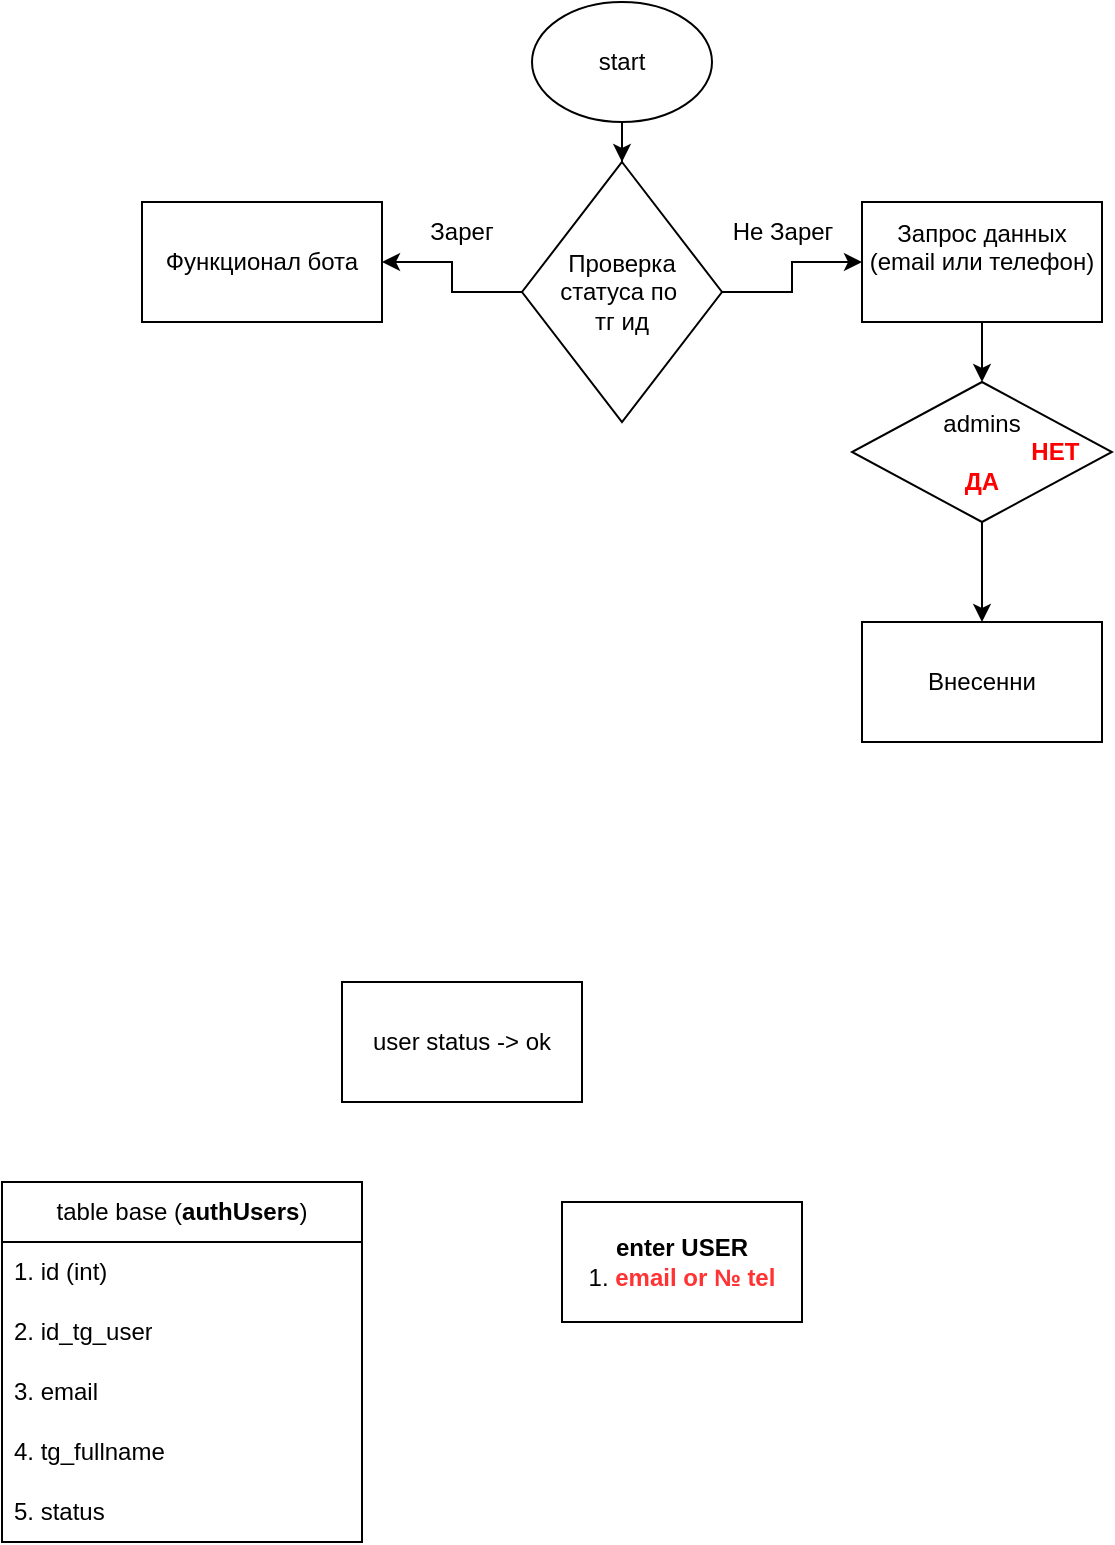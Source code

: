 <mxfile version="22.0.7" type="github">
  <diagram name="Страница — 1" id="HV1xr7kACfmK--PHIMH8">
    <mxGraphModel dx="1195" dy="628" grid="1" gridSize="10" guides="1" tooltips="1" connect="1" arrows="1" fold="1" page="1" pageScale="1" pageWidth="827" pageHeight="1169" math="0" shadow="0">
      <root>
        <mxCell id="0" />
        <mxCell id="1" parent="0" />
        <mxCell id="cB9tNOrdEAfvo9i-5LgS-4" value="" style="edgeStyle=orthogonalEdgeStyle;rounded=0;orthogonalLoop=1;jettySize=auto;html=1;" edge="1" parent="1" source="fbdDRWzfz0w073XtA8N0-1" target="cB9tNOrdEAfvo9i-5LgS-3">
          <mxGeometry relative="1" as="geometry" />
        </mxCell>
        <mxCell id="fbdDRWzfz0w073XtA8N0-1" value="start" style="ellipse;whiteSpace=wrap;html=1;" parent="1" vertex="1">
          <mxGeometry x="335" y="10" width="90" height="60" as="geometry" />
        </mxCell>
        <mxCell id="fbdDRWzfz0w073XtA8N0-5" value="&lt;b&gt;enter USER&lt;/b&gt;&lt;br&gt;1. &lt;font color=&quot;#ff3333&quot;&gt;&lt;b&gt;email or № tel&lt;/b&gt;&lt;/font&gt;" style="whiteSpace=wrap;html=1;" parent="1" vertex="1">
          <mxGeometry x="350" y="610" width="120" height="60" as="geometry" />
        </mxCell>
        <mxCell id="cB9tNOrdEAfvo9i-5LgS-14" value="" style="edgeStyle=orthogonalEdgeStyle;rounded=0;orthogonalLoop=1;jettySize=auto;html=1;" edge="1" parent="1" source="fbdDRWzfz0w073XtA8N0-7" target="cB9tNOrdEAfvo9i-5LgS-13">
          <mxGeometry relative="1" as="geometry" />
        </mxCell>
        <mxCell id="fbdDRWzfz0w073XtA8N0-7" value="admins&lt;br&gt;&lt;div style=&quot;text-align: right;&quot;&gt;&lt;span style=&quot;background-color: initial;&quot;&gt;&lt;font color=&quot;#ff0000&quot;&gt;&lt;b&gt;&amp;nbsp; &amp;nbsp; &amp;nbsp; &amp;nbsp; &amp;nbsp; &amp;nbsp; &amp;nbsp; &amp;nbsp; &amp;nbsp; &amp;nbsp; &amp;nbsp; НЕТ&lt;/b&gt;&lt;/font&gt;&lt;/span&gt;&lt;/div&gt;&lt;div style=&quot;&quot;&gt;&lt;span style=&quot;background-color: initial;&quot;&gt;&lt;font color=&quot;#ff0000&quot;&gt;&lt;b&gt;ДА&lt;/b&gt;&lt;/font&gt;&lt;/span&gt;&lt;/div&gt;" style="rhombus;whiteSpace=wrap;html=1;" parent="1" vertex="1">
          <mxGeometry x="495" y="200" width="130" height="70" as="geometry" />
        </mxCell>
        <mxCell id="fbdDRWzfz0w073XtA8N0-16" value="table base (&lt;b&gt;authUsers&lt;/b&gt;)" style="swimlane;fontStyle=0;childLayout=stackLayout;horizontal=1;startSize=30;horizontalStack=0;resizeParent=1;resizeParentMax=0;resizeLast=0;collapsible=1;marginBottom=0;whiteSpace=wrap;html=1;" parent="1" vertex="1">
          <mxGeometry x="70" y="600" width="180" height="180" as="geometry">
            <mxRectangle x="460" y="380" width="60" height="30" as="alternateBounds" />
          </mxGeometry>
        </mxCell>
        <mxCell id="fbdDRWzfz0w073XtA8N0-17" value="1. id (int)" style="text;strokeColor=none;fillColor=none;align=left;verticalAlign=middle;spacingLeft=4;spacingRight=4;overflow=hidden;points=[[0,0.5],[1,0.5]];portConstraint=eastwest;rotatable=0;whiteSpace=wrap;html=1;" parent="fbdDRWzfz0w073XtA8N0-16" vertex="1">
          <mxGeometry y="30" width="180" height="30" as="geometry" />
        </mxCell>
        <mxCell id="fbdDRWzfz0w073XtA8N0-18" value="2. id_tg_user" style="text;strokeColor=none;fillColor=none;align=left;verticalAlign=middle;spacingLeft=4;spacingRight=4;overflow=hidden;points=[[0,0.5],[1,0.5]];portConstraint=eastwest;rotatable=0;whiteSpace=wrap;html=1;" parent="fbdDRWzfz0w073XtA8N0-16" vertex="1">
          <mxGeometry y="60" width="180" height="30" as="geometry" />
        </mxCell>
        <mxCell id="fbdDRWzfz0w073XtA8N0-19" value="3. email" style="text;strokeColor=none;fillColor=none;align=left;verticalAlign=middle;spacingLeft=4;spacingRight=4;overflow=hidden;points=[[0,0.5],[1,0.5]];portConstraint=eastwest;rotatable=0;whiteSpace=wrap;html=1;" parent="fbdDRWzfz0w073XtA8N0-16" vertex="1">
          <mxGeometry y="90" width="180" height="30" as="geometry" />
        </mxCell>
        <mxCell id="fbdDRWzfz0w073XtA8N0-20" value="4. tg_fullname" style="text;strokeColor=none;fillColor=none;align=left;verticalAlign=middle;spacingLeft=4;spacingRight=4;overflow=hidden;points=[[0,0.5],[1,0.5]];portConstraint=eastwest;rotatable=0;whiteSpace=wrap;html=1;" parent="fbdDRWzfz0w073XtA8N0-16" vertex="1">
          <mxGeometry y="120" width="180" height="30" as="geometry" />
        </mxCell>
        <mxCell id="Xhc-xv8f4MnYaH1PwOZV-1" value="5. status" style="text;strokeColor=none;fillColor=none;align=left;verticalAlign=middle;spacingLeft=4;spacingRight=4;overflow=hidden;points=[[0,0.5],[1,0.5]];portConstraint=eastwest;rotatable=0;whiteSpace=wrap;html=1;" parent="fbdDRWzfz0w073XtA8N0-16" vertex="1">
          <mxGeometry y="150" width="180" height="30" as="geometry" />
        </mxCell>
        <mxCell id="Xhc-xv8f4MnYaH1PwOZV-2" value="user status -&amp;gt; ok" style="whiteSpace=wrap;html=1;" parent="1" vertex="1">
          <mxGeometry x="240" y="500" width="120" height="60" as="geometry" />
        </mxCell>
        <mxCell id="cB9tNOrdEAfvo9i-5LgS-6" value="" style="edgeStyle=orthogonalEdgeStyle;rounded=0;orthogonalLoop=1;jettySize=auto;html=1;" edge="1" parent="1" source="cB9tNOrdEAfvo9i-5LgS-3" target="cB9tNOrdEAfvo9i-5LgS-5">
          <mxGeometry relative="1" as="geometry" />
        </mxCell>
        <mxCell id="cB9tNOrdEAfvo9i-5LgS-11" value="" style="edgeStyle=orthogonalEdgeStyle;rounded=0;orthogonalLoop=1;jettySize=auto;html=1;" edge="1" parent="1" source="cB9tNOrdEAfvo9i-5LgS-3" target="cB9tNOrdEAfvo9i-5LgS-10">
          <mxGeometry relative="1" as="geometry" />
        </mxCell>
        <mxCell id="cB9tNOrdEAfvo9i-5LgS-3" value="&lt;div&gt;&lt;br&gt;&lt;/div&gt;&lt;div&gt;Проверка статуса по&amp;nbsp;&lt;/div&gt;&lt;div&gt;тг ид&lt;br&gt;&lt;/div&gt;&lt;div&gt;&lt;br&gt;&lt;/div&gt;" style="rhombus;whiteSpace=wrap;html=1;" vertex="1" parent="1">
          <mxGeometry x="330" y="90" width="100" height="130" as="geometry" />
        </mxCell>
        <mxCell id="cB9tNOrdEAfvo9i-5LgS-5" value="Функционал бота" style="whiteSpace=wrap;html=1;" vertex="1" parent="1">
          <mxGeometry x="140" y="110" width="120" height="60" as="geometry" />
        </mxCell>
        <mxCell id="cB9tNOrdEAfvo9i-5LgS-7" value="Зарег" style="text;html=1;strokeColor=none;fillColor=none;align=center;verticalAlign=middle;whiteSpace=wrap;rounded=0;" vertex="1" parent="1">
          <mxGeometry x="270" y="110" width="60" height="30" as="geometry" />
        </mxCell>
        <mxCell id="cB9tNOrdEAfvo9i-5LgS-9" value="&lt;div&gt;Не Зарег&lt;/div&gt;" style="text;html=1;align=center;verticalAlign=middle;resizable=0;points=[];autosize=1;strokeColor=none;fillColor=none;" vertex="1" parent="1">
          <mxGeometry x="425" y="110" width="70" height="30" as="geometry" />
        </mxCell>
        <mxCell id="cB9tNOrdEAfvo9i-5LgS-12" value="" style="edgeStyle=orthogonalEdgeStyle;rounded=0;orthogonalLoop=1;jettySize=auto;html=1;" edge="1" parent="1" source="cB9tNOrdEAfvo9i-5LgS-10" target="fbdDRWzfz0w073XtA8N0-7">
          <mxGeometry relative="1" as="geometry" />
        </mxCell>
        <mxCell id="cB9tNOrdEAfvo9i-5LgS-10" value="&lt;div&gt;Запрос данных&lt;/div&gt;&lt;div&gt;(email или телефон)&lt;/div&gt;&lt;div&gt;&lt;br&gt;&lt;/div&gt;" style="whiteSpace=wrap;html=1;" vertex="1" parent="1">
          <mxGeometry x="500" y="110" width="120" height="60" as="geometry" />
        </mxCell>
        <mxCell id="cB9tNOrdEAfvo9i-5LgS-13" value="Внесенни" style="whiteSpace=wrap;html=1;" vertex="1" parent="1">
          <mxGeometry x="500" y="320" width="120" height="60" as="geometry" />
        </mxCell>
        <mxCell id="cB9tNOrdEAfvo9i-5LgS-15" style="edgeStyle=orthogonalEdgeStyle;rounded=0;orthogonalLoop=1;jettySize=auto;html=1;exitX=0.5;exitY=1;exitDx=0;exitDy=0;" edge="1" parent="1" source="cB9tNOrdEAfvo9i-5LgS-3" target="cB9tNOrdEAfvo9i-5LgS-3">
          <mxGeometry relative="1" as="geometry" />
        </mxCell>
        <mxCell id="cB9tNOrdEAfvo9i-5LgS-16" style="edgeStyle=orthogonalEdgeStyle;rounded=0;orthogonalLoop=1;jettySize=auto;html=1;exitX=0.5;exitY=1;exitDx=0;exitDy=0;" edge="1" parent="1" source="cB9tNOrdEAfvo9i-5LgS-3" target="cB9tNOrdEAfvo9i-5LgS-3">
          <mxGeometry relative="1" as="geometry" />
        </mxCell>
      </root>
    </mxGraphModel>
  </diagram>
</mxfile>
